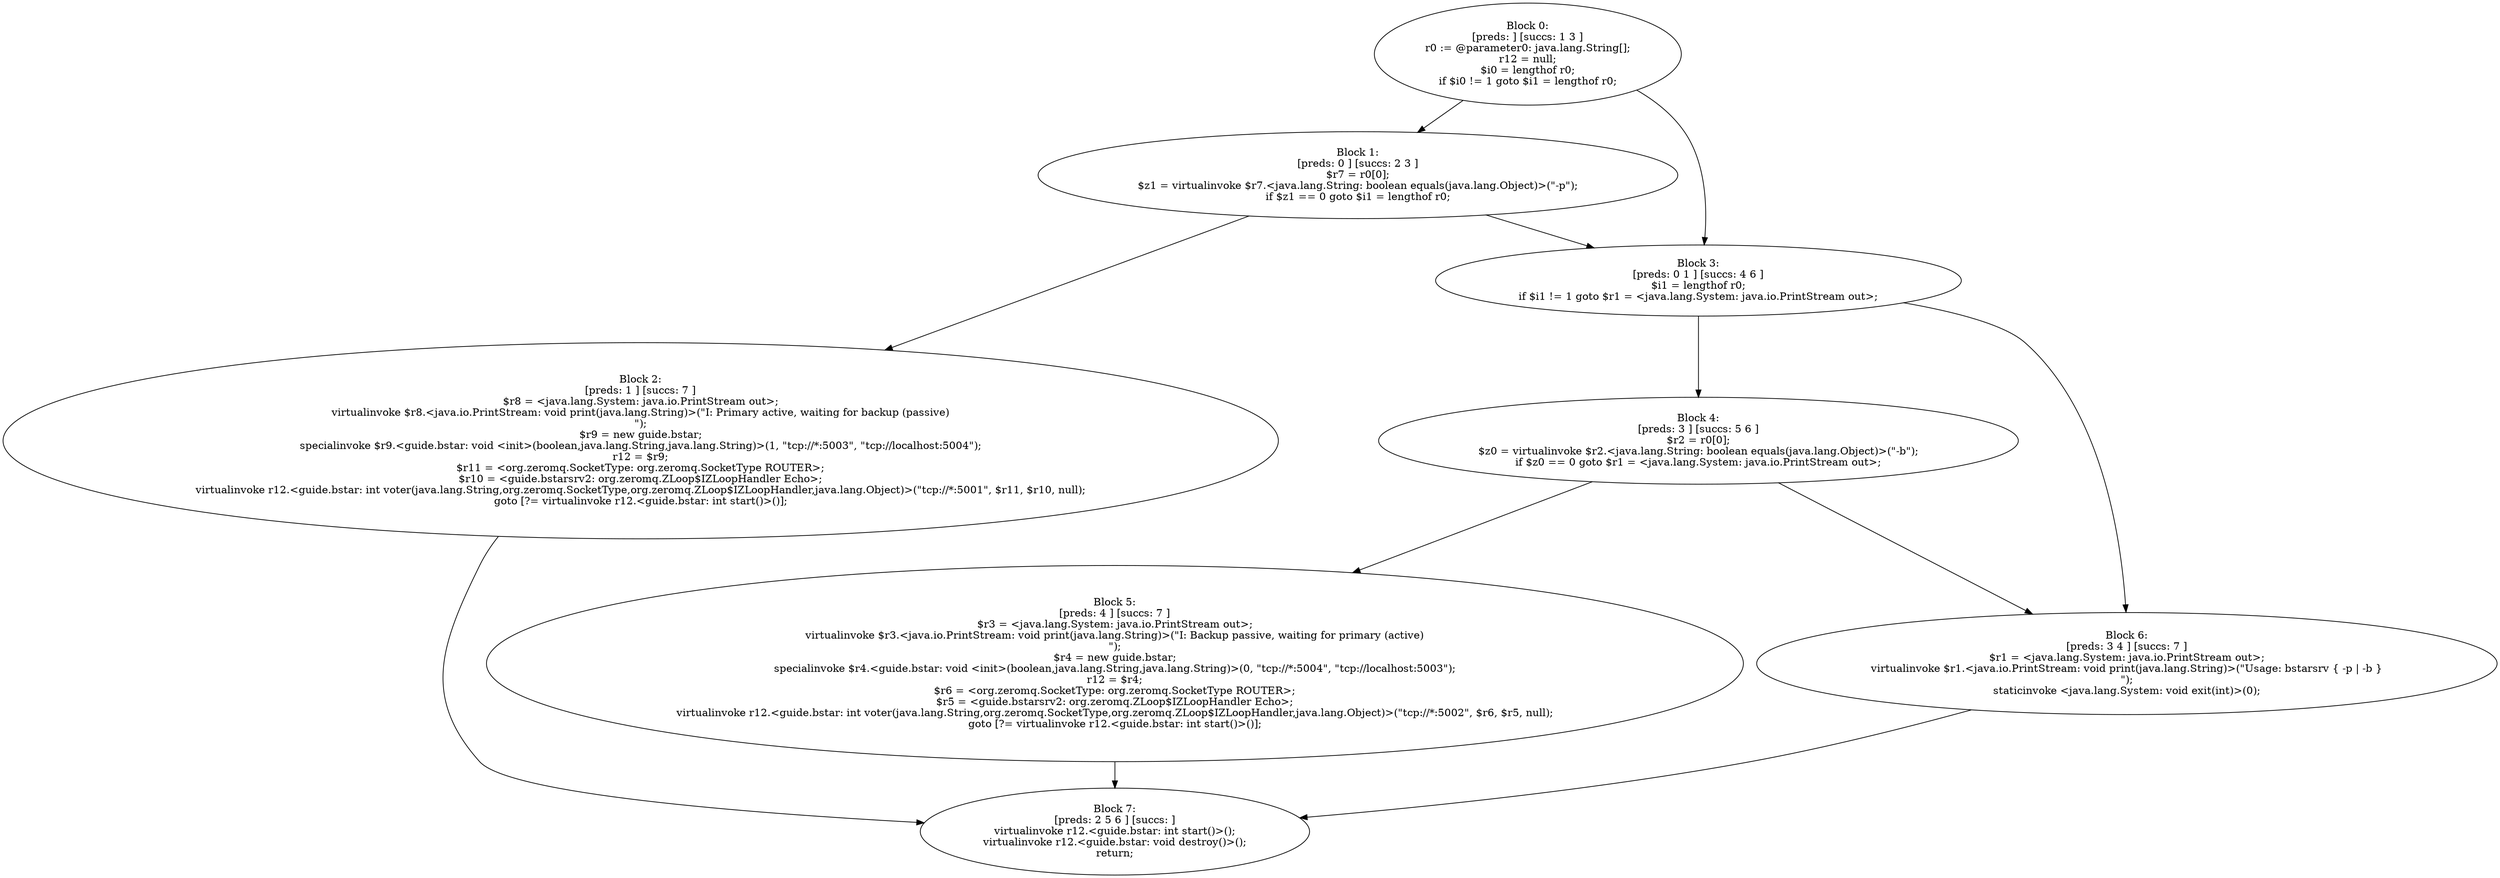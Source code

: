 digraph "unitGraph" {
    "Block 0:
[preds: ] [succs: 1 3 ]
r0 := @parameter0: java.lang.String[];
r12 = null;
$i0 = lengthof r0;
if $i0 != 1 goto $i1 = lengthof r0;
"
    "Block 1:
[preds: 0 ] [succs: 2 3 ]
$r7 = r0[0];
$z1 = virtualinvoke $r7.<java.lang.String: boolean equals(java.lang.Object)>(\"-p\");
if $z1 == 0 goto $i1 = lengthof r0;
"
    "Block 2:
[preds: 1 ] [succs: 7 ]
$r8 = <java.lang.System: java.io.PrintStream out>;
virtualinvoke $r8.<java.io.PrintStream: void print(java.lang.String)>(\"I: Primary active, waiting for backup (passive)\n\");
$r9 = new guide.bstar;
specialinvoke $r9.<guide.bstar: void <init>(boolean,java.lang.String,java.lang.String)>(1, \"tcp://*:5003\", \"tcp://localhost:5004\");
r12 = $r9;
$r11 = <org.zeromq.SocketType: org.zeromq.SocketType ROUTER>;
$r10 = <guide.bstarsrv2: org.zeromq.ZLoop$IZLoopHandler Echo>;
virtualinvoke r12.<guide.bstar: int voter(java.lang.String,org.zeromq.SocketType,org.zeromq.ZLoop$IZLoopHandler,java.lang.Object)>(\"tcp://*:5001\", $r11, $r10, null);
goto [?= virtualinvoke r12.<guide.bstar: int start()>()];
"
    "Block 3:
[preds: 0 1 ] [succs: 4 6 ]
$i1 = lengthof r0;
if $i1 != 1 goto $r1 = <java.lang.System: java.io.PrintStream out>;
"
    "Block 4:
[preds: 3 ] [succs: 5 6 ]
$r2 = r0[0];
$z0 = virtualinvoke $r2.<java.lang.String: boolean equals(java.lang.Object)>(\"-b\");
if $z0 == 0 goto $r1 = <java.lang.System: java.io.PrintStream out>;
"
    "Block 5:
[preds: 4 ] [succs: 7 ]
$r3 = <java.lang.System: java.io.PrintStream out>;
virtualinvoke $r3.<java.io.PrintStream: void print(java.lang.String)>(\"I: Backup passive, waiting for primary (active)\n\");
$r4 = new guide.bstar;
specialinvoke $r4.<guide.bstar: void <init>(boolean,java.lang.String,java.lang.String)>(0, \"tcp://*:5004\", \"tcp://localhost:5003\");
r12 = $r4;
$r6 = <org.zeromq.SocketType: org.zeromq.SocketType ROUTER>;
$r5 = <guide.bstarsrv2: org.zeromq.ZLoop$IZLoopHandler Echo>;
virtualinvoke r12.<guide.bstar: int voter(java.lang.String,org.zeromq.SocketType,org.zeromq.ZLoop$IZLoopHandler,java.lang.Object)>(\"tcp://*:5002\", $r6, $r5, null);
goto [?= virtualinvoke r12.<guide.bstar: int start()>()];
"
    "Block 6:
[preds: 3 4 ] [succs: 7 ]
$r1 = <java.lang.System: java.io.PrintStream out>;
virtualinvoke $r1.<java.io.PrintStream: void print(java.lang.String)>(\"Usage: bstarsrv { -p | -b }\n\");
staticinvoke <java.lang.System: void exit(int)>(0);
"
    "Block 7:
[preds: 2 5 6 ] [succs: ]
virtualinvoke r12.<guide.bstar: int start()>();
virtualinvoke r12.<guide.bstar: void destroy()>();
return;
"
    "Block 0:
[preds: ] [succs: 1 3 ]
r0 := @parameter0: java.lang.String[];
r12 = null;
$i0 = lengthof r0;
if $i0 != 1 goto $i1 = lengthof r0;
"->"Block 1:
[preds: 0 ] [succs: 2 3 ]
$r7 = r0[0];
$z1 = virtualinvoke $r7.<java.lang.String: boolean equals(java.lang.Object)>(\"-p\");
if $z1 == 0 goto $i1 = lengthof r0;
";
    "Block 0:
[preds: ] [succs: 1 3 ]
r0 := @parameter0: java.lang.String[];
r12 = null;
$i0 = lengthof r0;
if $i0 != 1 goto $i1 = lengthof r0;
"->"Block 3:
[preds: 0 1 ] [succs: 4 6 ]
$i1 = lengthof r0;
if $i1 != 1 goto $r1 = <java.lang.System: java.io.PrintStream out>;
";
    "Block 1:
[preds: 0 ] [succs: 2 3 ]
$r7 = r0[0];
$z1 = virtualinvoke $r7.<java.lang.String: boolean equals(java.lang.Object)>(\"-p\");
if $z1 == 0 goto $i1 = lengthof r0;
"->"Block 2:
[preds: 1 ] [succs: 7 ]
$r8 = <java.lang.System: java.io.PrintStream out>;
virtualinvoke $r8.<java.io.PrintStream: void print(java.lang.String)>(\"I: Primary active, waiting for backup (passive)\n\");
$r9 = new guide.bstar;
specialinvoke $r9.<guide.bstar: void <init>(boolean,java.lang.String,java.lang.String)>(1, \"tcp://*:5003\", \"tcp://localhost:5004\");
r12 = $r9;
$r11 = <org.zeromq.SocketType: org.zeromq.SocketType ROUTER>;
$r10 = <guide.bstarsrv2: org.zeromq.ZLoop$IZLoopHandler Echo>;
virtualinvoke r12.<guide.bstar: int voter(java.lang.String,org.zeromq.SocketType,org.zeromq.ZLoop$IZLoopHandler,java.lang.Object)>(\"tcp://*:5001\", $r11, $r10, null);
goto [?= virtualinvoke r12.<guide.bstar: int start()>()];
";
    "Block 1:
[preds: 0 ] [succs: 2 3 ]
$r7 = r0[0];
$z1 = virtualinvoke $r7.<java.lang.String: boolean equals(java.lang.Object)>(\"-p\");
if $z1 == 0 goto $i1 = lengthof r0;
"->"Block 3:
[preds: 0 1 ] [succs: 4 6 ]
$i1 = lengthof r0;
if $i1 != 1 goto $r1 = <java.lang.System: java.io.PrintStream out>;
";
    "Block 2:
[preds: 1 ] [succs: 7 ]
$r8 = <java.lang.System: java.io.PrintStream out>;
virtualinvoke $r8.<java.io.PrintStream: void print(java.lang.String)>(\"I: Primary active, waiting for backup (passive)\n\");
$r9 = new guide.bstar;
specialinvoke $r9.<guide.bstar: void <init>(boolean,java.lang.String,java.lang.String)>(1, \"tcp://*:5003\", \"tcp://localhost:5004\");
r12 = $r9;
$r11 = <org.zeromq.SocketType: org.zeromq.SocketType ROUTER>;
$r10 = <guide.bstarsrv2: org.zeromq.ZLoop$IZLoopHandler Echo>;
virtualinvoke r12.<guide.bstar: int voter(java.lang.String,org.zeromq.SocketType,org.zeromq.ZLoop$IZLoopHandler,java.lang.Object)>(\"tcp://*:5001\", $r11, $r10, null);
goto [?= virtualinvoke r12.<guide.bstar: int start()>()];
"->"Block 7:
[preds: 2 5 6 ] [succs: ]
virtualinvoke r12.<guide.bstar: int start()>();
virtualinvoke r12.<guide.bstar: void destroy()>();
return;
";
    "Block 3:
[preds: 0 1 ] [succs: 4 6 ]
$i1 = lengthof r0;
if $i1 != 1 goto $r1 = <java.lang.System: java.io.PrintStream out>;
"->"Block 4:
[preds: 3 ] [succs: 5 6 ]
$r2 = r0[0];
$z0 = virtualinvoke $r2.<java.lang.String: boolean equals(java.lang.Object)>(\"-b\");
if $z0 == 0 goto $r1 = <java.lang.System: java.io.PrintStream out>;
";
    "Block 3:
[preds: 0 1 ] [succs: 4 6 ]
$i1 = lengthof r0;
if $i1 != 1 goto $r1 = <java.lang.System: java.io.PrintStream out>;
"->"Block 6:
[preds: 3 4 ] [succs: 7 ]
$r1 = <java.lang.System: java.io.PrintStream out>;
virtualinvoke $r1.<java.io.PrintStream: void print(java.lang.String)>(\"Usage: bstarsrv { -p | -b }\n\");
staticinvoke <java.lang.System: void exit(int)>(0);
";
    "Block 4:
[preds: 3 ] [succs: 5 6 ]
$r2 = r0[0];
$z0 = virtualinvoke $r2.<java.lang.String: boolean equals(java.lang.Object)>(\"-b\");
if $z0 == 0 goto $r1 = <java.lang.System: java.io.PrintStream out>;
"->"Block 5:
[preds: 4 ] [succs: 7 ]
$r3 = <java.lang.System: java.io.PrintStream out>;
virtualinvoke $r3.<java.io.PrintStream: void print(java.lang.String)>(\"I: Backup passive, waiting for primary (active)\n\");
$r4 = new guide.bstar;
specialinvoke $r4.<guide.bstar: void <init>(boolean,java.lang.String,java.lang.String)>(0, \"tcp://*:5004\", \"tcp://localhost:5003\");
r12 = $r4;
$r6 = <org.zeromq.SocketType: org.zeromq.SocketType ROUTER>;
$r5 = <guide.bstarsrv2: org.zeromq.ZLoop$IZLoopHandler Echo>;
virtualinvoke r12.<guide.bstar: int voter(java.lang.String,org.zeromq.SocketType,org.zeromq.ZLoop$IZLoopHandler,java.lang.Object)>(\"tcp://*:5002\", $r6, $r5, null);
goto [?= virtualinvoke r12.<guide.bstar: int start()>()];
";
    "Block 4:
[preds: 3 ] [succs: 5 6 ]
$r2 = r0[0];
$z0 = virtualinvoke $r2.<java.lang.String: boolean equals(java.lang.Object)>(\"-b\");
if $z0 == 0 goto $r1 = <java.lang.System: java.io.PrintStream out>;
"->"Block 6:
[preds: 3 4 ] [succs: 7 ]
$r1 = <java.lang.System: java.io.PrintStream out>;
virtualinvoke $r1.<java.io.PrintStream: void print(java.lang.String)>(\"Usage: bstarsrv { -p | -b }\n\");
staticinvoke <java.lang.System: void exit(int)>(0);
";
    "Block 5:
[preds: 4 ] [succs: 7 ]
$r3 = <java.lang.System: java.io.PrintStream out>;
virtualinvoke $r3.<java.io.PrintStream: void print(java.lang.String)>(\"I: Backup passive, waiting for primary (active)\n\");
$r4 = new guide.bstar;
specialinvoke $r4.<guide.bstar: void <init>(boolean,java.lang.String,java.lang.String)>(0, \"tcp://*:5004\", \"tcp://localhost:5003\");
r12 = $r4;
$r6 = <org.zeromq.SocketType: org.zeromq.SocketType ROUTER>;
$r5 = <guide.bstarsrv2: org.zeromq.ZLoop$IZLoopHandler Echo>;
virtualinvoke r12.<guide.bstar: int voter(java.lang.String,org.zeromq.SocketType,org.zeromq.ZLoop$IZLoopHandler,java.lang.Object)>(\"tcp://*:5002\", $r6, $r5, null);
goto [?= virtualinvoke r12.<guide.bstar: int start()>()];
"->"Block 7:
[preds: 2 5 6 ] [succs: ]
virtualinvoke r12.<guide.bstar: int start()>();
virtualinvoke r12.<guide.bstar: void destroy()>();
return;
";
    "Block 6:
[preds: 3 4 ] [succs: 7 ]
$r1 = <java.lang.System: java.io.PrintStream out>;
virtualinvoke $r1.<java.io.PrintStream: void print(java.lang.String)>(\"Usage: bstarsrv { -p | -b }\n\");
staticinvoke <java.lang.System: void exit(int)>(0);
"->"Block 7:
[preds: 2 5 6 ] [succs: ]
virtualinvoke r12.<guide.bstar: int start()>();
virtualinvoke r12.<guide.bstar: void destroy()>();
return;
";
}
